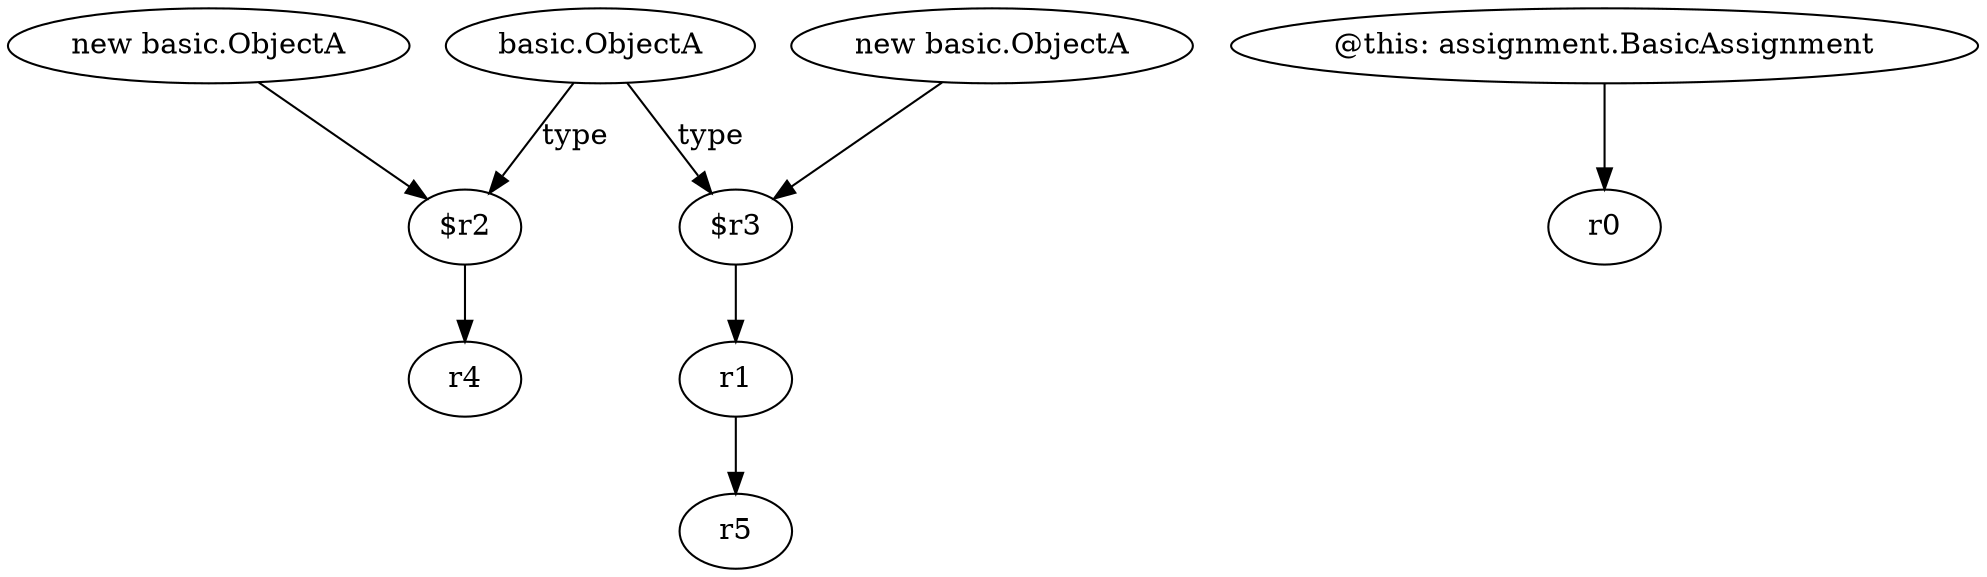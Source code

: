digraph g {
0[label="basic.ObjectA"]
1[label="$r2"]
0->1[label="type"]
2[label="r1"]
3[label="r5"]
2->3[label=""]
4[label="@this: assignment.BasicAssignment"]
5[label="r0"]
4->5[label=""]
6[label="new basic.ObjectA"]
6->1[label=""]
7[label="$r3"]
7->2[label=""]
0->7[label="type"]
8[label="r4"]
1->8[label=""]
9[label="new basic.ObjectA"]
9->7[label=""]
}
